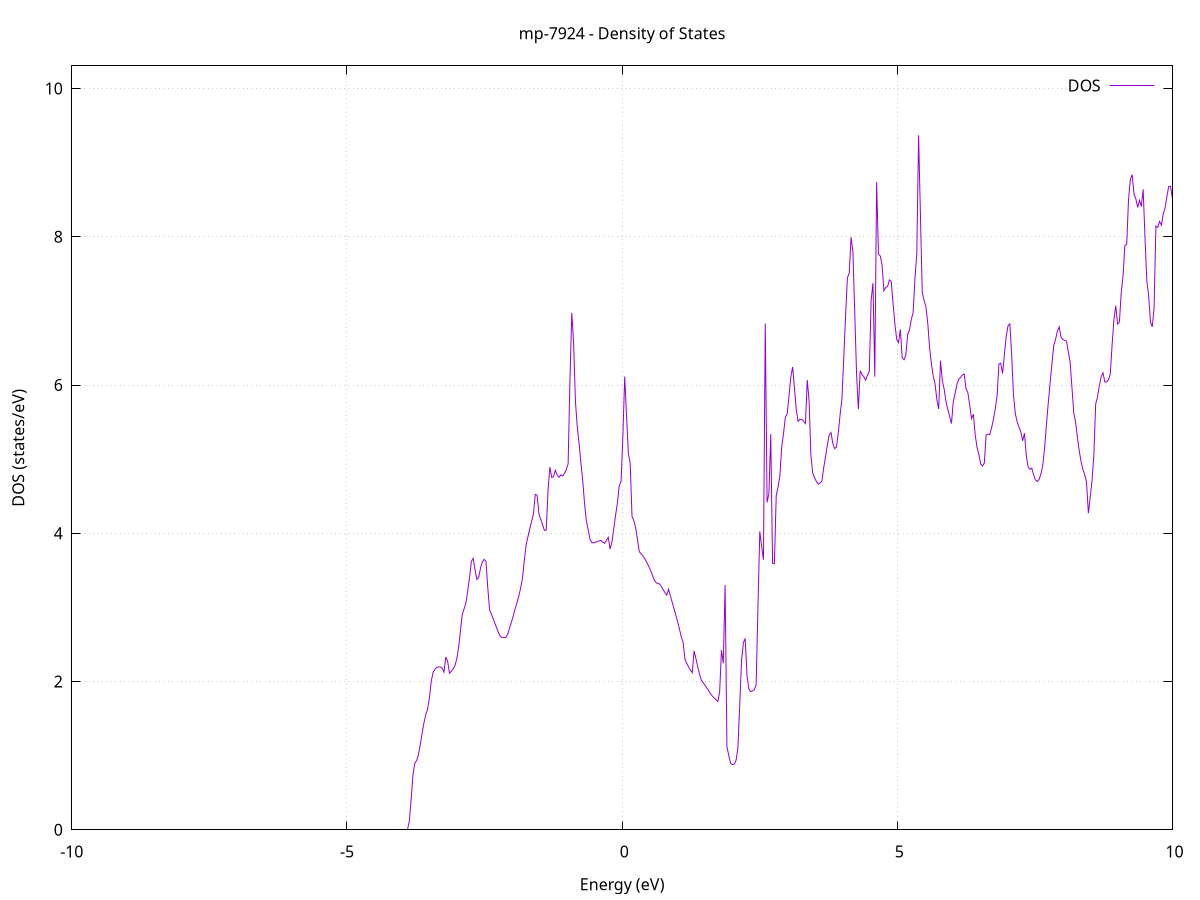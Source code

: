 set title 'mp-7924 - Density of States'
set xlabel 'Energy (eV)'
set ylabel 'DOS (states/eV)'
set grid
set xrange [-10:10]
set yrange [0:10.306]
set xzeroaxis lt -1
set terminal png size 800,600
set output 'mp-7924_dos_gnuplot.png'
plot '-' using 1:2 with lines title 'DOS'
-43.337900 0.000000
-43.304700 0.000000
-43.271600 0.000000
-43.238400 0.000000
-43.205200 0.000000
-43.172100 0.000000
-43.138900 0.000000
-43.105700 0.000000
-43.072600 0.000000
-43.039400 0.000000
-43.006200 0.000000
-42.973000 0.000000
-42.939900 0.000000
-42.906700 0.000000
-42.873500 0.000000
-42.840400 0.000000
-42.807200 0.000000
-42.774000 0.000000
-42.740900 0.000000
-42.707700 0.000000
-42.674500 0.000000
-42.641400 0.000000
-42.608200 0.000000
-42.575000 0.000000
-42.541900 0.000000
-42.508700 0.000000
-42.475500 0.000000
-42.442400 0.000000
-42.409200 0.000000
-42.376000 0.000000
-42.342800 0.000000
-42.309700 0.000000
-42.276500 0.000000
-42.243300 0.000000
-42.210200 0.000000
-42.177000 0.000000
-42.143800 0.000000
-42.110700 0.000000
-42.077500 0.000000
-42.044300 0.000000
-42.011200 0.000000
-41.978000 0.000000
-41.944800 0.000000
-41.911700 0.000000
-41.878500 0.000000
-41.845300 0.000000
-41.812100 0.000000
-41.779000 0.000000
-41.745800 0.000000
-41.712600 0.000000
-41.679500 0.000000
-41.646300 0.000000
-41.613100 0.000000
-41.580000 0.000000
-41.546800 0.000000
-41.513600 0.000000
-41.480500 0.000000
-41.447300 0.000000
-41.414100 0.000000
-41.381000 0.000000
-41.347800 0.000000
-41.314600 0.000000
-41.281500 0.000000
-41.248300 0.000000
-41.215100 0.000000
-41.181900 0.000000
-41.148800 0.000000
-41.115600 0.000000
-41.082400 0.000000
-41.049300 0.000000
-41.016100 0.000000
-40.982900 0.000000
-40.949800 0.000000
-40.916600 0.000000
-40.883400 0.000000
-40.850300 0.000000
-40.817100 0.000000
-40.783900 0.000000
-40.750800 0.000000
-40.717600 0.000000
-40.684400 0.000000
-40.651200 0.000000
-40.618100 0.000000
-40.584900 0.000000
-40.551700 0.000000
-40.518600 0.000000
-40.485400 0.000000
-40.452200 0.000000
-40.419100 0.000000
-40.385900 0.000000
-40.352700 0.000000
-40.319600 1270.639000
-40.286400 0.000000
-40.253200 0.000000
-40.220100 0.000000
-40.186900 0.000000
-40.153700 0.000000
-40.120600 0.000000
-40.087400 0.000000
-40.054200 0.000000
-40.021000 0.000000
-39.987900 0.000000
-39.954700 0.000000
-39.921500 0.000000
-39.888400 0.000000
-39.855200 0.000000
-39.822000 0.000000
-39.788900 0.000000
-39.755700 0.000000
-39.722500 0.000000
-39.689400 0.000000
-39.656200 0.000000
-39.623000 0.000000
-39.589900 0.000000
-39.556700 0.000000
-39.523500 0.000000
-39.490300 0.000000
-39.457200 0.000000
-39.424000 0.000000
-39.390800 0.000000
-39.357700 0.000000
-39.324500 0.000000
-39.291300 0.000000
-39.258200 0.000000
-39.225000 0.000000
-39.191800 0.000000
-39.158700 0.000000
-39.125500 0.000000
-39.092300 0.000000
-39.059200 0.000000
-39.026000 0.000000
-38.992800 0.000000
-38.959700 0.000000
-38.926500 0.000000
-38.893300 0.000000
-38.860100 0.000000
-38.827000 0.000000
-38.793800 0.000000
-38.760600 0.000000
-38.727500 0.000000
-38.694300 0.000000
-38.661100 0.000000
-38.628000 0.000000
-38.594800 0.000000
-38.561600 0.000000
-38.528500 0.000000
-38.495300 0.000000
-38.462100 0.000000
-38.429000 0.000000
-38.395800 0.000000
-38.362600 0.000000
-38.329400 0.000000
-38.296300 0.000000
-38.263100 0.000000
-38.229900 0.000000
-38.196800 0.000000
-38.163600 0.000000
-38.130400 0.000000
-38.097300 0.000000
-38.064100 0.000000
-38.030900 0.000000
-37.997800 0.000000
-37.964600 0.000000
-37.931400 0.000000
-37.898300 0.000000
-37.865100 0.000000
-37.831900 0.000000
-37.798800 0.000000
-37.765600 0.000000
-37.732400 0.000000
-37.699200 0.000000
-37.666100 0.000000
-37.632900 0.000000
-37.599700 0.000000
-37.566600 0.000000
-37.533400 0.000000
-37.500200 0.000000
-37.467100 0.000000
-37.433900 0.000000
-37.400700 0.000000
-37.367600 0.000000
-37.334400 0.000000
-37.301200 0.000000
-37.268100 0.000000
-37.234900 0.000000
-37.201700 0.000000
-37.168500 0.000000
-37.135400 0.000000
-37.102200 0.000000
-37.069000 0.000000
-37.035900 0.000000
-37.002700 0.000000
-36.969500 0.000000
-36.936400 0.000000
-36.903200 0.000000
-36.870000 0.000000
-36.836900 0.000000
-36.803700 0.000000
-36.770500 0.000000
-36.737400 0.000000
-36.704200 0.000000
-36.671000 0.000000
-36.637900 0.000000
-36.604700 0.000000
-36.571500 0.000000
-36.538300 0.000000
-36.505200 0.000000
-36.472000 0.000000
-36.438800 0.000000
-36.405700 0.000000
-36.372500 0.000000
-36.339300 0.000000
-36.306200 0.000000
-36.273000 0.000000
-36.239800 0.000000
-36.206700 0.000000
-36.173500 0.000000
-36.140300 0.000000
-36.107200 0.000000
-36.074000 0.000000
-36.040800 0.000000
-36.007600 0.000000
-35.974500 0.000000
-35.941300 0.000000
-35.908100 0.000000
-35.875000 0.000000
-35.841800 0.000000
-35.808600 0.000000
-35.775500 0.000000
-35.742300 0.000000
-35.709100 0.000000
-35.676000 0.000000
-35.642800 0.000000
-35.609600 0.000000
-35.576500 0.000000
-35.543300 0.000000
-35.510100 0.000000
-35.477000 0.000000
-35.443800 0.000000
-35.410600 0.000000
-35.377400 0.000000
-35.344300 0.000000
-35.311100 0.000000
-35.277900 0.000000
-35.244800 0.000000
-35.211600 0.000000
-35.178400 0.000000
-35.145300 0.000000
-35.112100 0.000000
-35.078900 0.000000
-35.045800 0.000000
-35.012600 0.000000
-34.979400 0.000000
-34.946300 0.000000
-34.913100 0.000000
-34.879900 0.000000
-34.846700 0.000000
-34.813600 0.000000
-34.780400 0.000000
-34.747200 0.000000
-34.714100 0.000000
-34.680900 0.000000
-34.647700 0.000000
-34.614600 0.000000
-34.581400 0.000000
-34.548200 0.000000
-34.515100 0.000000
-34.481900 0.000000
-34.448700 0.000000
-34.415600 0.000000
-34.382400 0.000000
-34.349200 0.000000
-34.316100 0.000000
-34.282900 0.000000
-34.249700 0.000000
-34.216500 0.000000
-34.183400 0.000000
-34.150200 0.000000
-34.117000 0.000000
-34.083900 0.000000
-34.050700 0.000000
-34.017500 0.000000
-33.984400 0.000000
-33.951200 0.000000
-33.918000 0.000000
-33.884900 0.000000
-33.851700 0.000000
-33.818500 0.000000
-33.785400 0.000000
-33.752200 0.000000
-33.719000 0.000000
-33.685800 0.000000
-33.652700 0.000000
-33.619500 0.000000
-33.586300 0.000000
-33.553200 0.000000
-33.520000 0.000000
-33.486800 0.000000
-33.453700 0.000000
-33.420500 0.000000
-33.387300 0.000000
-33.354200 0.000000
-33.321000 0.000000
-33.287800 0.000000
-33.254700 0.000000
-33.221500 0.000000
-33.188300 0.000000
-33.155200 0.000000
-33.122000 0.000000
-33.088800 0.000000
-33.055600 0.000000
-33.022500 0.000000
-32.989300 0.000000
-32.956100 0.000000
-32.923000 0.000000
-32.889800 0.000000
-32.856600 0.000000
-32.823500 0.000000
-32.790300 0.000000
-32.757100 0.000000
-32.724000 0.000000
-32.690800 0.000000
-32.657600 0.000000
-32.624500 0.000000
-32.591300 0.000000
-32.558100 0.000000
-32.524900 0.000000
-32.491800 0.000000
-32.458600 0.000000
-32.425400 0.000000
-32.392300 0.000000
-32.359100 0.000000
-32.325900 0.000000
-32.292800 0.000000
-32.259600 0.000000
-32.226400 0.000000
-32.193300 0.000000
-32.160100 0.000000
-32.126900 0.000000
-32.093800 0.000000
-32.060600 0.000000
-32.027400 0.000000
-31.994300 0.000000
-31.961100 0.000000
-31.927900 0.000000
-31.894700 0.000000
-31.861600 0.000000
-31.828400 0.000000
-31.795200 0.000000
-31.762100 0.000000
-31.728900 0.000000
-31.695700 0.000000
-31.662600 0.000000
-31.629400 0.000000
-31.596200 0.000000
-31.563100 0.000000
-31.529900 0.000000
-31.496700 0.000000
-31.463600 0.000000
-31.430400 0.000000
-31.397200 0.000000
-31.364000 0.000000
-31.330900 0.000000
-31.297700 0.000000
-31.264500 0.000000
-31.231400 0.000000
-31.198200 0.000000
-31.165000 0.000000
-31.131900 0.000000
-31.098700 0.000000
-31.065500 0.000000
-31.032400 0.000000
-30.999200 0.000000
-30.966000 0.000000
-30.932900 0.000000
-30.899700 0.000000
-30.866500 0.000000
-30.833400 0.000000
-30.800200 0.000000
-30.767000 0.000000
-30.733800 0.000000
-30.700700 0.000000
-30.667500 0.000000
-30.634300 0.000000
-30.601200 0.000000
-30.568000 0.000000
-30.534800 0.000000
-30.501700 0.000000
-30.468500 0.000000
-30.435300 0.000000
-30.402200 0.000000
-30.369000 0.000000
-30.335800 0.000000
-30.302700 0.000000
-30.269500 0.000000
-30.236300 0.000000
-30.203100 0.000000
-30.170000 0.000000
-30.136800 0.000000
-30.103600 0.000000
-30.070500 0.000000
-30.037300 0.000000
-30.004100 0.000000
-29.971000 0.000000
-29.937800 0.000000
-29.904600 0.000000
-29.871500 0.000000
-29.838300 0.000000
-29.805100 0.000000
-29.772000 0.000000
-29.738800 0.000000
-29.705600 0.000000
-29.672500 0.000000
-29.639300 0.000000
-29.606100 0.000000
-29.572900 0.000000
-29.539800 0.000000
-29.506600 0.000000
-29.473400 0.000000
-29.440300 0.000000
-29.407100 0.000000
-29.373900 0.000000
-29.340800 0.000000
-29.307600 0.000000
-29.274400 0.000000
-29.241300 0.000000
-29.208100 0.000000
-29.174900 0.000000
-29.141800 0.000000
-29.108600 0.000000
-29.075400 0.000000
-29.042200 0.000000
-29.009100 0.000000
-28.975900 0.000000
-28.942700 0.000000
-28.909600 0.000000
-28.876400 0.000000
-28.843200 0.000000
-28.810100 0.000000
-28.776900 0.000000
-28.743700 0.000000
-28.710600 0.000000
-28.677400 0.000000
-28.644200 0.000000
-28.611100 0.000000
-28.577900 0.000000
-28.544700 0.000000
-28.511600 0.000000
-28.478400 0.000000
-28.445200 0.000000
-28.412000 0.000000
-28.378900 0.000000
-28.345700 0.000000
-28.312500 0.000000
-28.279400 0.000000
-28.246200 0.000000
-28.213000 0.000000
-28.179900 0.000000
-28.146700 0.000000
-28.113500 0.000000
-28.080400 0.000000
-28.047200 0.000000
-28.014000 0.000000
-27.980900 0.000000
-27.947700 0.000000
-27.914500 0.000000
-27.881300 0.000000
-27.848200 0.000000
-27.815000 0.000000
-27.781800 0.000000
-27.748700 0.000000
-27.715500 0.000000
-27.682300 0.000000
-27.649200 0.000000
-27.616000 0.000000
-27.582800 0.000000
-27.549700 0.000000
-27.516500 0.000000
-27.483300 0.000000
-27.450200 0.000000
-27.417000 0.000000
-27.383800 0.000000
-27.350700 0.000000
-27.317500 0.000000
-27.284300 0.000000
-27.251100 0.000000
-27.218000 0.000000
-27.184800 0.000000
-27.151600 0.000000
-27.118500 0.000000
-27.085300 0.000000
-27.052100 0.000000
-27.019000 0.000000
-26.985800 0.000000
-26.952600 0.000000
-26.919500 0.000000
-26.886300 0.000000
-26.853100 0.000000
-26.820000 0.000000
-26.786800 0.000000
-26.753600 0.000000
-26.720400 0.000000
-26.687300 0.000000
-26.654100 0.000000
-26.620900 0.000000
-26.587800 0.000000
-26.554600 0.000000
-26.521400 0.000000
-26.488300 0.000000
-26.455100 0.000000
-26.421900 0.000000
-26.388800 0.000000
-26.355600 0.000000
-26.322400 0.000000
-26.289300 0.000000
-26.256100 0.000000
-26.222900 0.000000
-26.189800 0.000000
-26.156600 0.000000
-26.123400 0.000000
-26.090200 0.000000
-26.057100 0.000000
-26.023900 0.000000
-25.990700 0.000000
-25.957600 0.000000
-25.924400 0.000000
-25.891200 0.000000
-25.858100 0.000000
-25.824900 0.000000
-25.791700 0.000000
-25.758600 0.000000
-25.725400 0.000000
-25.692200 0.000000
-25.659100 0.000000
-25.625900 0.000000
-25.592700 0.000000
-25.559500 0.000000
-25.526400 0.000000
-25.493200 0.000000
-25.460000 0.000000
-25.426900 0.000000
-25.393700 0.000000
-25.360500 0.000000
-25.327400 0.000000
-25.294200 0.000000
-25.261000 0.000000
-25.227900 0.000000
-25.194700 0.000000
-25.161500 0.000000
-25.128400 0.000000
-25.095200 0.000000
-25.062000 0.000000
-25.028900 0.000000
-24.995700 0.000000
-24.962500 0.000000
-24.929300 0.000000
-24.896200 0.000000
-24.863000 0.000000
-24.829800 0.000000
-24.796700 0.000000
-24.763500 0.000000
-24.730300 0.000000
-24.697200 0.000000
-24.664000 0.000000
-24.630800 0.000000
-24.597700 0.000000
-24.564500 0.000000
-24.531300 0.000000
-24.498200 0.000000
-24.465000 0.000000
-24.431800 0.000000
-24.398600 0.000000
-24.365500 0.000000
-24.332300 0.000000
-24.299100 0.000000
-24.266000 0.000000
-24.232800 0.000000
-24.199600 0.000000
-24.166500 0.000000
-24.133300 0.000000
-24.100100 0.000000
-24.067000 0.000000
-24.033800 0.000000
-24.000600 0.000000
-23.967500 0.000000
-23.934300 0.000000
-23.901100 0.000000
-23.868000 0.000000
-23.834800 0.000000
-23.801600 0.000000
-23.768400 0.000000
-23.735300 0.000000
-23.702100 0.000000
-23.668900 0.000000
-23.635800 0.000000
-23.602600 0.000000
-23.569400 0.000000
-23.536300 0.000000
-23.503100 0.000000
-23.469900 0.000000
-23.436800 0.000000
-23.403600 0.000000
-23.370400 0.000000
-23.337300 0.000000
-23.304100 0.000000
-23.270900 0.000000
-23.237700 0.000000
-23.204600 0.000000
-23.171400 0.000000
-23.138200 0.000000
-23.105100 0.000000
-23.071900 0.000000
-23.038700 0.000000
-23.005600 0.000000
-22.972400 0.000000
-22.939200 0.000000
-22.906100 0.000000
-22.872900 0.000000
-22.839700 0.000000
-22.806600 0.000000
-22.773400 0.000000
-22.740200 0.000000
-22.707100 0.000000
-22.673900 0.000000
-22.640700 0.000000
-22.607500 0.000000
-22.574400 0.000000
-22.541200 0.000000
-22.508000 0.000000
-22.474900 0.000000
-22.441700 0.000000
-22.408500 0.000000
-22.375400 0.000000
-22.342200 0.000000
-22.309000 0.000000
-22.275900 0.000000
-22.242700 0.000000
-22.209500 0.000000
-22.176400 0.000000
-22.143200 0.000000
-22.110000 0.000000
-22.076800 0.000000
-22.043700 0.000000
-22.010500 0.000000
-21.977300 0.000000
-21.944200 0.000000
-21.911000 0.000000
-21.877800 0.000000
-21.844700 0.000000
-21.811500 0.000000
-21.778300 0.000000
-21.745200 0.000000
-21.712000 0.000000
-21.678800 0.000000
-21.645700 0.000000
-21.612500 0.000000
-21.579300 0.000000
-21.546200 0.000000
-21.513000 0.000000
-21.479800 0.000000
-21.446600 0.000000
-21.413500 0.000000
-21.380300 0.000000
-21.347100 0.000000
-21.314000 0.000000
-21.280800 0.000000
-21.247600 0.000000
-21.214500 0.000000
-21.181300 0.000000
-21.148100 0.000000
-21.115000 0.000000
-21.081800 0.000000
-21.048600 0.000000
-21.015500 0.000000
-20.982300 0.000000
-20.949100 0.000000
-20.915900 0.000000
-20.882800 0.000000
-20.849600 0.000000
-20.816400 0.000000
-20.783300 0.000000
-20.750100 0.000000
-20.716900 0.000000
-20.683800 0.000000
-20.650600 0.000000
-20.617400 0.000000
-20.584300 0.000000
-20.551100 0.000000
-20.517900 0.000000
-20.484800 0.000000
-20.451600 0.000000
-20.418400 0.000000
-20.385200 0.000000
-20.352100 0.000000
-20.318900 0.000000
-20.285700 0.000000
-20.252600 0.000000
-20.219400 0.000000
-20.186200 0.000000
-20.153100 0.000000
-20.119900 0.000000
-20.086700 0.000000
-20.053600 0.000000
-20.020400 0.000000
-19.987200 0.000000
-19.954100 0.000000
-19.920900 0.000000
-19.887700 0.000000
-19.854600 0.000000
-19.821400 0.000000
-19.788200 0.000000
-19.755000 0.000000
-19.721900 0.000000
-19.688700 0.000000
-19.655500 0.000000
-19.622400 0.000000
-19.589200 0.000000
-19.556000 0.000000
-19.522900 0.000000
-19.489700 0.000000
-19.456500 0.000000
-19.423400 0.000000
-19.390200 0.000000
-19.357000 0.000000
-19.323900 0.000000
-19.290700 0.000000
-19.257500 0.000000
-19.224300 0.000000
-19.191200 0.000000
-19.158000 0.000000
-19.124800 0.000000
-19.091700 0.000000
-19.058500 0.000000
-19.025300 0.000000
-18.992200 0.000000
-18.959000 0.000000
-18.925800 0.000000
-18.892700 0.000000
-18.859500 0.000000
-18.826300 0.000000
-18.793200 0.000000
-18.760000 0.000000
-18.726800 0.000000
-18.693700 0.000000
-18.660500 0.000000
-18.627300 0.000000
-18.594100 0.000000
-18.561000 0.000000
-18.527800 0.000000
-18.494600 0.000000
-18.461500 0.000000
-18.428300 0.000000
-18.395100 0.000000
-18.362000 0.000000
-18.328800 0.000000
-18.295600 0.000000
-18.262500 0.000000
-18.229300 0.000000
-18.196100 0.000000
-18.163000 0.000000
-18.129800 0.000000
-18.096600 0.000000
-18.063400 0.000000
-18.030300 0.000000
-17.997100 0.000000
-17.963900 0.000000
-17.930800 0.000000
-17.897600 0.000000
-17.864400 0.000000
-17.831300 0.000000
-17.798100 0.000000
-17.764900 0.000000
-17.731800 0.000000
-17.698600 0.000000
-17.665400 0.000000
-17.632300 0.000000
-17.599100 0.000000
-17.565900 0.000000
-17.532800 0.000000
-17.499600 0.000000
-17.466400 0.000000
-17.433200 0.000000
-17.400100 0.000000
-17.366900 0.000000
-17.333700 0.000000
-17.300600 0.000000
-17.267400 0.000000
-17.234200 0.000000
-17.201100 0.000000
-17.167900 0.000000
-17.134700 0.000000
-17.101600 0.000000
-17.068400 0.000000
-17.035200 0.000000
-17.002100 0.000000
-16.968900 0.000000
-16.935700 0.000000
-16.902500 0.000000
-16.869400 0.000000
-16.836200 0.000000
-16.803000 0.000000
-16.769900 0.000000
-16.736700 0.000000
-16.703500 0.000000
-16.670400 0.000000
-16.637200 0.000000
-16.604000 0.000000
-16.570900 0.000000
-16.537700 0.000000
-16.504500 0.000000
-16.471400 0.000000
-16.438200 0.000000
-16.405000 0.000000
-16.371900 0.000000
-16.338700 0.000000
-16.305500 0.000000
-16.272300 0.000000
-16.239200 0.000000
-16.206000 0.000000
-16.172800 0.000000
-16.139700 0.000000
-16.106500 0.000000
-16.073300 0.000000
-16.040200 0.000000
-16.007000 0.000000
-15.973800 0.000000
-15.940700 0.000000
-15.907500 0.000000
-15.874300 0.000000
-15.841200 0.000000
-15.808000 0.000000
-15.774800 0.000000
-15.741600 0.000000
-15.708500 0.000000
-15.675300 0.000000
-15.642100 0.000000
-15.609000 0.000000
-15.575800 0.000000
-15.542600 0.000000
-15.509500 0.000000
-15.476300 0.000000
-15.443100 0.000000
-15.410000 0.000000
-15.376800 0.000000
-15.343600 0.000000
-15.310500 0.000000
-15.277300 0.000000
-15.244100 0.000000
-15.211000 0.000000
-15.177800 0.000000
-15.144600 0.000000
-15.111400 49.410400
-15.078300 35.044800
-15.045100 100.503600
-15.011900 124.762900
-14.978800 175.157000
-14.945600 291.191300
-14.912400 580.457900
-14.879300 524.535200
-14.846100 512.054500
-14.812900 334.010500
-14.779800 106.475800
-14.746600 102.067000
-14.713400 40.093900
-14.680300 0.000000
-14.647100 0.000000
-14.613900 0.000000
-14.580700 0.000000
-14.547600 0.000000
-14.514400 0.000000
-14.481200 0.000000
-14.448100 0.000000
-14.414900 0.000000
-14.381700 0.000000
-14.348600 0.000000
-14.315400 0.000000
-14.282200 0.000000
-14.249100 0.000000
-14.215900 0.000000
-14.182700 0.000000
-14.149600 0.000000
-14.116400 0.000000
-14.083200 0.000000
-14.050100 0.000000
-14.016900 0.000000
-13.983700 0.000000
-13.950500 0.000000
-13.917400 0.000000
-13.884200 0.000000
-13.851000 0.000000
-13.817900 0.000000
-13.784700 0.000000
-13.751500 0.000000
-13.718400 0.000000
-13.685200 0.000000
-13.652000 0.000000
-13.618900 0.000000
-13.585700 0.000000
-13.552500 0.000000
-13.519400 0.000000
-13.486200 0.000000
-13.453000 0.000000
-13.419800 0.000000
-13.386700 0.000000
-13.353500 0.000000
-13.320300 0.000000
-13.287200 0.000000
-13.254000 0.000000
-13.220800 0.000000
-13.187700 0.000000
-13.154500 0.000000
-13.121300 0.000000
-13.088200 0.000000
-13.055000 0.000000
-13.021800 0.000000
-12.988700 0.000000
-12.955500 0.000000
-12.922300 0.000000
-12.889200 0.000000
-12.856000 0.000000
-12.822800 0.000000
-12.789600 0.000000
-12.756500 0.000000
-12.723300 0.000000
-12.690100 0.000000
-12.657000 0.000000
-12.623800 0.000000
-12.590600 0.000000
-12.557500 0.000000
-12.524300 0.000000
-12.491100 0.000000
-12.458000 0.000000
-12.424800 0.000000
-12.391600 0.000000
-12.358500 0.000000
-12.325300 0.000000
-12.292100 0.000000
-12.258900 0.000000
-12.225800 0.000000
-12.192600 0.000000
-12.159400 0.000000
-12.126300 0.000000
-12.093100 0.000000
-12.059900 0.000000
-12.026800 0.000000
-11.993600 0.000000
-11.960400 0.000000
-11.927300 0.000000
-11.894100 0.000000
-11.860900 0.000000
-11.827800 0.000000
-11.794600 0.000000
-11.761400 0.000000
-11.728300 0.000000
-11.695100 0.000000
-11.661900 0.000000
-11.628700 0.000000
-11.595600 0.000000
-11.562400 0.000000
-11.529200 0.000000
-11.496100 0.000000
-11.462900 0.000000
-11.429700 0.000000
-11.396600 0.000000
-11.363400 0.000000
-11.330200 0.000000
-11.297100 0.000000
-11.263900 0.000000
-11.230700 0.000000
-11.197600 0.000000
-11.164400 0.000000
-11.131200 0.000000
-11.098000 0.000000
-11.064900 0.000000
-11.031700 0.000000
-10.998500 0.000000
-10.965400 0.000000
-10.932200 0.000000
-10.899000 0.000000
-10.865900 0.000000
-10.832700 0.000000
-10.799500 0.000000
-10.766400 0.000000
-10.733200 0.000000
-10.700000 0.000000
-10.666900 0.000000
-10.633700 0.000000
-10.600500 0.000000
-10.567400 0.000000
-10.534200 0.000000
-10.501000 0.000000
-10.467800 0.000000
-10.434700 0.000000
-10.401500 0.000000
-10.368300 0.000000
-10.335200 0.000000
-10.302000 0.000000
-10.268800 0.000000
-10.235700 0.000000
-10.202500 0.000000
-10.169300 0.000000
-10.136200 0.000000
-10.103000 0.000000
-10.069800 0.000000
-10.036700 0.000000
-10.003500 0.000000
-9.970300 0.000000
-9.937100 0.000000
-9.904000 0.000000
-9.870800 0.000000
-9.837600 0.000000
-9.804500 0.000000
-9.771300 0.000000
-9.738100 0.000000
-9.705000 0.000000
-9.671800 0.000000
-9.638600 0.000000
-9.605500 0.000000
-9.572300 0.000000
-9.539100 0.000000
-9.506000 0.000000
-9.472800 0.000000
-9.439600 0.000000
-9.406500 0.000000
-9.373300 0.000000
-9.340100 0.000000
-9.306900 0.000000
-9.273800 0.000000
-9.240600 0.000000
-9.207400 0.000000
-9.174300 0.000000
-9.141100 0.000000
-9.107900 0.000000
-9.074800 0.000000
-9.041600 0.000000
-9.008400 0.000000
-8.975300 0.000000
-8.942100 0.000000
-8.908900 0.000000
-8.875800 0.000000
-8.842600 0.000000
-8.809400 0.000000
-8.776200 0.000000
-8.743100 0.000000
-8.709900 0.000000
-8.676700 0.000000
-8.643600 0.000000
-8.610400 0.000000
-8.577200 0.000000
-8.544100 0.000000
-8.510900 0.000000
-8.477700 0.000000
-8.444600 0.000000
-8.411400 0.000000
-8.378200 0.000000
-8.345100 0.000000
-8.311900 0.000000
-8.278700 0.000000
-8.245600 0.000000
-8.212400 0.000000
-8.179200 0.000000
-8.146000 0.000000
-8.112900 0.000000
-8.079700 0.000000
-8.046500 0.000000
-8.013400 0.000000
-7.980200 0.000000
-7.947000 0.000000
-7.913900 0.000000
-7.880700 0.000000
-7.847500 0.000000
-7.814400 0.000000
-7.781200 0.000000
-7.748000 0.000000
-7.714900 0.000000
-7.681700 0.000000
-7.648500 0.000000
-7.615300 0.000000
-7.582200 0.000000
-7.549000 0.000000
-7.515800 0.000000
-7.482700 0.000000
-7.449500 0.000000
-7.416300 0.000000
-7.383200 0.000000
-7.350000 0.000000
-7.316800 0.000000
-7.283700 0.000000
-7.250500 0.000000
-7.217300 0.000000
-7.184200 0.000000
-7.151000 0.000000
-7.117800 0.000000
-7.084700 0.000000
-7.051500 0.000000
-7.018300 0.000000
-6.985100 0.000000
-6.952000 0.000000
-6.918800 0.000000
-6.885600 0.000000
-6.852500 0.000000
-6.819300 0.000000
-6.786100 0.000000
-6.753000 0.000000
-6.719800 0.000000
-6.686600 0.000000
-6.653500 0.000000
-6.620300 0.000000
-6.587100 0.000000
-6.554000 0.000000
-6.520800 0.000000
-6.487600 0.000000
-6.454400 0.000000
-6.421300 0.000000
-6.388100 0.000000
-6.354900 0.000000
-6.321800 0.000000
-6.288600 0.000000
-6.255400 0.000000
-6.222300 0.000000
-6.189100 0.000000
-6.155900 0.000000
-6.122800 0.000000
-6.089600 0.000000
-6.056400 0.000000
-6.023300 0.000000
-5.990100 0.000000
-5.956900 0.000000
-5.923800 0.000000
-5.890600 0.000000
-5.857400 0.000000
-5.824200 0.000000
-5.791100 0.000000
-5.757900 0.000000
-5.724700 0.000000
-5.691600 0.000000
-5.658400 0.000000
-5.625200 0.000000
-5.592100 0.000000
-5.558900 0.000000
-5.525700 0.000000
-5.492600 0.000000
-5.459400 0.000000
-5.426200 0.000000
-5.393100 0.000000
-5.359900 0.000000
-5.326700 0.000000
-5.293500 0.000000
-5.260400 0.000000
-5.227200 0.000000
-5.194000 0.000000
-5.160900 0.000000
-5.127700 0.000000
-5.094500 0.000000
-5.061400 0.000000
-5.028200 0.000000
-4.995000 0.000000
-4.961900 0.000000
-4.928700 0.000000
-4.895500 0.000000
-4.862400 0.000000
-4.829200 0.000000
-4.796000 0.000000
-4.762900 0.000000
-4.729700 0.000000
-4.696500 0.000000
-4.663300 0.000000
-4.630200 0.000000
-4.597000 0.000000
-4.563800 0.000000
-4.530700 0.000000
-4.497500 0.000000
-4.464300 0.000000
-4.431200 0.000000
-4.398000 0.000000
-4.364800 0.000000
-4.331700 0.000000
-4.298500 0.000000
-4.265300 0.000000
-4.232200 0.000000
-4.199000 0.000000
-4.165800 0.000000
-4.132600 0.000000
-4.099500 0.000000
-4.066300 0.000000
-4.033100 0.000000
-4.000000 0.000000
-3.966800 0.000000
-3.933600 0.000000
-3.900500 0.001200
-3.867300 0.113500
-3.834100 0.407700
-3.801000 0.740500
-3.767800 0.900200
-3.734600 0.933900
-3.701500 1.011600
-3.668300 1.147400
-3.635100 1.298900
-3.602000 1.440000
-3.568800 1.553500
-3.535600 1.625900
-3.502400 1.778000
-3.469300 2.001200
-3.436100 2.121300
-3.402900 2.163900
-3.369800 2.188800
-3.336600 2.197700
-3.303400 2.196500
-3.270300 2.179900
-3.237100 2.127600
-3.203900 2.331300
-3.170800 2.273000
-3.137600 2.113300
-3.104400 2.137400
-3.071300 2.170000
-3.038100 2.213300
-3.004900 2.306900
-2.971700 2.455500
-2.938600 2.684100
-2.905400 2.905800
-2.872200 2.979600
-2.839100 3.059800
-2.805900 3.224800
-2.772700 3.401700
-2.739600 3.620800
-2.706400 3.662600
-2.673200 3.510800
-2.640100 3.376600
-2.606900 3.403500
-2.573700 3.529300
-2.540600 3.614300
-2.507400 3.648500
-2.474200 3.621400
-2.441100 3.259000
-2.407900 2.963300
-2.374700 2.908400
-2.341500 2.844200
-2.308400 2.776500
-2.275200 2.713400
-2.242000 2.646800
-2.208900 2.605600
-2.175700 2.594200
-2.142500 2.590900
-2.109400 2.596200
-2.076200 2.646800
-2.043000 2.728200
-2.009900 2.806700
-1.976700 2.891700
-1.943500 2.984600
-1.910400 3.063000
-1.877200 3.153600
-1.844000 3.262500
-1.810800 3.393800
-1.777700 3.632200
-1.744500 3.844300
-1.711300 3.955900
-1.678200 4.060400
-1.645000 4.162000
-1.611800 4.261300
-1.578700 4.524900
-1.545500 4.515400
-1.512300 4.264600
-1.479200 4.188700
-1.446000 4.115200
-1.412800 4.039400
-1.379700 4.042000
-1.346500 4.581700
-1.313300 4.893300
-1.280200 4.753700
-1.247000 4.762500
-1.213800 4.850000
-1.180600 4.786900
-1.147500 4.755400
-1.114300 4.788800
-1.081100 4.774100
-1.048000 4.807500
-1.014800 4.858500
-0.981600 4.937500
-0.948500 6.059100
-0.915300 6.973100
-0.882100 6.574000
-0.849000 5.783800
-0.815800 5.436400
-0.782600 5.212600
-0.749500 4.951200
-0.716300 4.714900
-0.683100 4.401700
-0.649900 4.167800
-0.616800 4.046200
-0.583600 3.919000
-0.550400 3.873000
-0.517300 3.871400
-0.484100 3.879700
-0.450900 3.888700
-0.417800 3.896000
-0.384600 3.904400
-0.351400 3.880100
-0.318300 3.864000
-0.285100 3.905400
-0.251900 3.945200
-0.218800 3.787200
-0.185600 3.880800
-0.152400 4.063100
-0.119300 4.241000
-0.086100 4.412700
-0.052900 4.638500
-0.019700 4.698300
0.013400 5.310400
0.046600 6.114300
0.079800 5.581900
0.112900 5.077300
0.146100 4.947000
0.179300 4.228300
0.212400 4.170100
0.245600 4.076900
0.278800 3.911700
0.311900 3.751700
0.345100 3.723100
0.378300 3.694300
0.411400 3.657300
0.444600 3.613400
0.477800 3.563400
0.511000 3.507500
0.544100 3.448100
0.577300 3.379200
0.610500 3.340800
0.643600 3.318700
0.676800 3.318800
0.710000 3.283900
0.743100 3.242700
0.776300 3.202300
0.809500 3.166300
0.842600 3.244200
0.875800 3.156200
0.909000 3.070300
0.942100 2.983000
0.975300 2.896000
1.008500 2.806200
1.041600 2.707000
1.074800 2.602400
1.108000 2.526700
1.141200 2.298400
1.174300 2.245200
1.207500 2.196300
1.240700 2.151700
1.273800 2.119500
1.307000 2.413700
1.340200 2.308800
1.373300 2.199600
1.406500 2.097200
1.439700 2.016100
1.472800 1.983800
1.506000 1.949300
1.539200 1.913800
1.572300 1.876000
1.605500 1.836800
1.638700 1.803900
1.671900 1.778600
1.705000 1.754900
1.738200 1.729900
1.771400 1.852400
1.804500 2.423700
1.837700 2.246400
1.870900 3.301300
1.904000 1.120700
1.937200 1.003200
1.970400 0.899200
2.003500 0.878800
2.036700 0.885600
2.069900 0.935400
2.103000 1.097000
2.136200 1.687400
2.169400 2.283400
2.202600 2.521500
2.235700 2.581800
2.268900 2.076200
2.302100 1.899200
2.335200 1.862700
2.368400 1.873300
2.401600 1.890600
2.434700 1.956200
2.467900 3.010900
2.501100 4.025400
2.534200 3.819700
2.567400 3.643300
2.600600 6.830500
2.633700 4.417800
2.666900 4.534600
2.700100 5.337300
2.733200 3.595300
2.766400 3.589100
2.799600 4.509400
2.832800 4.624100
2.865900 4.774700
2.899100 5.163900
2.932300 5.346000
2.965400 5.566100
2.998600 5.609800
3.031800 5.853600
3.064900 6.110200
3.098100 6.243400
3.131300 5.954400
3.164400 5.664100
3.197600 5.510100
3.230800 5.538300
3.263900 5.535400
3.297100 5.512300
3.330300 5.481000
3.363500 6.068100
3.396600 5.789900
3.429800 5.049100
3.463000 4.811100
3.496100 4.747700
3.529300 4.700700
3.562500 4.663600
3.595600 4.678100
3.628800 4.702400
3.662000 4.882000
3.695100 5.031800
3.728300 5.191400
3.761500 5.323900
3.794600 5.359300
3.827800 5.213400
3.861000 5.143300
3.894100 5.162500
3.927300 5.356200
3.960500 5.598700
3.993700 5.814900
4.026800 6.370500
4.060000 6.945100
4.093200 7.447700
4.126300 7.511300
4.159500 7.994300
4.192700 7.799600
4.225800 6.996200
4.259000 6.157900
4.292200 5.676600
4.325300 6.194200
4.358500 6.143300
4.391700 6.112000
4.424800 6.065900
4.458000 6.133200
4.491200 6.183300
4.524400 7.147700
4.557500 7.376300
4.590700 6.112300
4.623900 8.738300
4.657000 7.763600
4.690200 7.741100
4.723400 7.616200
4.756500 7.272400
4.789700 7.316900
4.822900 7.328200
4.856000 7.419300
4.889200 7.397900
4.922400 7.102500
4.955500 6.825200
4.988700 6.614600
5.021900 6.572100
5.055000 6.750300
5.088200 6.370100
5.121400 6.342000
5.154600 6.403900
5.187700 6.682900
5.220900 6.741700
5.254100 6.886900
5.287200 6.975900
5.320400 7.435800
5.353600 7.770800
5.386700 9.369400
5.419900 8.288800
5.453100 7.250500
5.486200 7.140900
5.519400 7.057000
5.552600 6.840000
5.585700 6.509600
5.618900 6.290000
5.652100 6.120300
5.685300 6.018000
5.718400 5.802900
5.751600 5.677300
5.784800 6.328400
5.817900 6.056500
5.851100 5.946000
5.884300 5.776300
5.917400 5.669200
5.950600 5.578200
5.983800 5.481000
6.016900 5.779600
6.050100 5.885900
6.083300 6.008900
6.116400 6.078300
6.149600 6.104000
6.182800 6.137200
6.215900 6.148100
6.249100 5.949200
6.282300 5.896000
6.315500 5.726200
6.348600 5.547700
6.381800 5.605200
6.415000 5.326700
6.448100 5.161700
6.481300 5.064000
6.514500 4.936000
6.547600 4.909500
6.580800 4.946300
6.614000 5.327400
6.647100 5.337400
6.680300 5.332800
6.713500 5.423600
6.746600 5.542200
6.779800 5.679200
6.813000 5.856800
6.846200 6.283900
6.879300 6.294400
6.912500 6.155900
6.945700 6.410600
6.978800 6.655700
7.012000 6.800200
7.045200 6.825200
7.078300 6.397400
7.111500 5.859400
7.144700 5.611300
7.177800 5.503100
7.211000 5.432500
7.244200 5.370300
7.277300 5.248500
7.310500 5.349500
7.343700 5.043900
7.376800 4.893300
7.410000 4.862900
7.443200 4.879200
7.476400 4.788700
7.509500 4.719300
7.542700 4.698500
7.575900 4.726000
7.609000 4.800200
7.642200 4.914200
7.675400 5.144000
7.708500 5.457100
7.741700 5.750100
7.774900 6.018900
7.808000 6.277000
7.841200 6.528700
7.874400 6.614300
7.907500 6.725300
7.940700 6.785400
7.973900 6.648700
8.007100 6.615300
8.040200 6.603600
8.073400 6.593300
8.106600 6.449500
8.139700 6.310600
8.172900 5.967300
8.206100 5.624300
8.239200 5.500400
8.272400 5.293900
8.305600 5.109700
8.338700 4.967900
8.371900 4.861900
8.405100 4.789500
8.438200 4.691000
8.471400 4.270600
8.504600 4.485000
8.537700 4.710700
8.570900 5.051700
8.604100 5.744300
8.637300 5.835800
8.670400 5.993000
8.703600 6.111000
8.736800 6.165800
8.769900 6.041500
8.803100 6.043500
8.836300 6.069600
8.869400 6.149000
8.902600 6.542500
8.935800 6.883600
8.968900 7.070900
9.002100 6.822400
9.035300 6.850500
9.068400 7.246400
9.101600 7.474700
9.134800 7.883600
9.168000 7.898000
9.201100 8.502100
9.234300 8.776500
9.267500 8.838000
9.300600 8.574700
9.333800 8.513700
9.367000 8.395800
9.400100 8.492400
9.433300 8.409400
9.466500 8.641100
9.499600 8.008400
9.532800 7.412600
9.566000 7.212400
9.599100 6.853800
9.632300 6.785100
9.665500 7.040700
9.698600 8.146100
9.731800 8.127800
9.765000 8.206400
9.798200 8.156200
9.831300 8.307200
9.864500 8.387700
9.897700 8.538200
9.930800 8.679600
9.964000 8.680000
9.997200 8.528200
10.030300 7.948100
10.063500 7.318100
10.096700 7.299400
10.129800 7.428500
10.163000 7.746900
10.196200 8.331300
10.229300 8.968800
10.262500 9.282400
10.295700 8.955600
10.328900 8.597100
10.362000 8.335300
10.395200 9.436300
10.428400 9.840100
10.461500 10.216400
10.494700 10.166000
10.527900 10.188500
10.561000 9.511600
10.594200 9.321300
10.627400 9.302800
10.660500 8.426700
10.693700 7.963500
10.726900 7.740500
10.760000 7.655300
10.793200 7.639100
10.826400 7.591900
10.859500 7.693000
10.892700 9.038700
10.925900 11.296900
10.959100 12.333100
10.992200 10.524700
11.025400 9.360100
11.058600 9.290600
11.091700 9.196400
11.124900 9.342900
11.158100 9.525700
11.191200 9.704300
11.224400 9.753400
11.257600 9.584800
11.290700 9.367800
11.323900 9.126800
11.357100 8.802500
11.390200 7.949500
11.423400 7.637000
11.456600 7.476500
11.489800 7.778200
11.522900 7.912800
11.556100 8.251700
11.589300 8.544300
11.622400 8.784000
11.655600 8.794400
11.688800 8.744700
11.721900 8.663000
11.755100 8.385800
11.788300 8.256500
11.821400 8.477100
11.854600 8.672600
11.887800 9.129400
11.920900 9.345700
11.954100 9.393100
11.987300 8.983600
12.020400 8.807700
12.053600 8.703000
12.086800 8.979600
12.120000 8.634000
12.153100 8.159000
12.186300 8.046200
12.219500 7.972500
12.252600 7.938400
12.285800 8.114000
12.319000 8.252500
12.352100 7.277400
12.385300 7.548300
12.418500 8.045800
12.451600 8.757600
12.484800 9.239200
12.518000 10.065300
12.551100 10.435000
12.584300 11.131900
12.617500 11.166000
12.650700 9.840900
12.683800 9.825800
12.717000 9.693600
12.750200 9.173300
12.783300 8.668000
12.816500 8.635700
12.849700 8.860900
12.882800 8.831400
12.916000 9.413400
12.949200 10.380200
12.982300 9.558300
13.015500 8.902100
13.048700 8.224200
13.081800 8.196900
13.115000 7.998200
13.148200 7.494400
13.181300 7.240700
13.214500 7.074300
13.247700 7.155400
13.280900 7.215500
13.314000 7.436200
13.347200 7.646600
13.380400 7.887700
13.413500 8.475800
13.446700 8.959700
13.479900 8.904600
13.513000 9.104500
13.546200 8.567700
13.579400 8.709200
13.612500 8.822300
13.645700 9.294100
13.678900 10.024800
13.712000 9.601800
13.745200 9.452800
13.778400 9.256700
13.811600 8.816100
13.844700 8.168700
13.877900 9.194800
13.911100 8.945100
13.944200 8.304600
13.977400 7.288800
14.010600 7.459800
14.043700 7.860800
14.076900 8.350500
14.110100 8.714400
14.143200 10.094300
14.176400 11.590400
14.209600 11.349400
14.242700 9.891300
14.275900 8.832300
14.309100 8.761900
14.342200 8.684400
14.375400 8.615700
14.408600 8.611700
14.441800 8.567200
14.474900 8.575200
14.508100 8.626600
14.541300 10.298100
14.574400 11.418600
14.607600 11.150300
14.640800 10.792100
14.673900 10.605400
14.707100 10.254600
14.740300 9.968700
14.773400 11.046400
14.806600 9.109900
14.839800 8.727900
14.872900 9.246400
14.906100 8.972000
14.939300 8.724200
14.972500 8.365700
15.005600 8.014500
15.038800 7.697800
15.072000 7.437900
15.105100 7.218100
15.138300 7.278800
15.171500 7.515800
15.204600 7.338000
15.237800 7.370500
15.271000 7.440500
15.304100 7.472400
15.337300 7.555000
15.370500 7.503900
15.403600 7.448200
15.436800 7.332400
15.470000 7.362100
15.503100 7.978100
15.536300 7.957700
15.569500 8.412700
15.602700 8.715900
15.635800 8.906900
15.669000 9.094400
15.702200 9.365300
15.735300 9.372800
15.768500 9.306300
15.801700 9.488900
15.834800 9.752000
15.868000 10.020500
15.901200 9.935500
15.934300 9.890100
15.967500 10.252700
16.000700 10.811300
16.033800 9.853700
16.067000 9.333600
16.100200 9.215300
16.133400 9.343200
16.166500 8.986300
16.199700 8.459400
16.232900 8.566900
16.266000 8.657500
16.299200 9.447600
16.332400 10.458500
16.365500 10.805500
16.398700 11.157700
16.431900 10.943900
16.465000 10.908600
16.498200 9.784600
16.531400 8.420800
16.564500 7.637400
16.597700 8.673100
16.630900 9.381400
16.664000 10.153200
16.697200 9.219900
16.730400 7.912000
16.763600 7.458300
16.796700 7.098500
16.829900 6.778300
16.863100 6.828200
16.896200 6.051400
16.929400 7.583400
16.962600 8.816600
16.995700 9.558900
17.028900 10.922500
17.062100 9.767600
17.095200 7.622600
17.128400 7.824100
17.161600 10.018100
17.194700 9.811500
17.227900 9.133000
17.261100 7.741100
17.294300 7.890700
17.327400 7.924200
17.360600 8.780200
17.393800 10.221300
17.426900 11.872200
17.460100 11.874500
17.493300 12.003800
17.526400 10.982400
17.559600 10.051800
17.592800 9.824400
17.625900 9.749500
17.659100 9.931800
17.692300 9.563100
17.725400 9.217800
17.758600 9.179000
17.791800 8.842600
17.824900 7.595300
17.858100 7.783500
17.891300 8.110200
17.924500 8.803300
17.957600 9.530100
17.990800 9.494700
18.024000 9.647500
18.057100 9.605700
18.090300 9.401500
18.123500 9.173900
18.156600 8.928200
18.189800 10.080400
18.223000 11.961700
18.256100 12.832100
18.289300 11.250900
18.322500 9.911800
18.355600 9.638800
18.388800 9.453600
18.422000 9.881700
18.455200 9.148300
18.488300 9.056100
18.521500 9.006300
18.554700 10.135800
18.587800 10.712100
18.621000 10.311300
18.654200 9.475800
18.687300 8.396300
18.720500 7.886800
18.753700 7.603300
18.786800 7.467200
18.820000 7.360400
18.853200 6.687400
18.886300 6.089000
18.919500 5.588000
18.952700 5.131300
18.985800 4.699900
19.019000 4.291600
19.052200 3.900400
19.085400 3.509700
19.118500 3.136700
19.151700 2.820800
19.184900 2.538800
19.218000 2.335900
19.251200 2.117000
19.284400 1.959500
19.317500 1.809700
19.350700 1.681300
19.383900 1.566600
19.417000 1.451500
19.450200 1.333200
19.483400 1.206900
19.516500 1.074300
19.549700 0.934400
19.582900 0.786400
19.616100 0.632000
19.649200 0.504000
19.682400 0.385900
19.715600 0.276200
19.748700 0.191400
19.781900 0.123900
19.815100 0.078700
19.848200 0.047800
19.881400 0.027100
19.914600 0.012400
19.947700 0.003400
19.980900 0.000000
20.014100 0.000000
20.047200 0.000000
20.080400 0.000000
20.113600 0.000000
20.146700 0.000000
20.179900 0.000000
20.213100 0.000000
20.246300 0.000000
20.279400 0.000000
20.312600 0.000000
20.345800 0.000000
20.378900 0.000000
20.412100 0.000000
20.445300 0.000000
20.478400 0.000000
20.511600 0.000000
20.544800 0.000000
20.577900 0.000000
20.611100 0.000000
20.644300 0.000000
20.677400 0.000000
20.710600 0.000000
20.743800 0.000000
20.777000 0.000000
20.810100 0.000000
20.843300 0.000000
20.876500 0.000000
20.909600 0.000000
20.942800 0.000000
20.976000 0.000000
21.009100 0.000000
21.042300 0.000000
21.075500 0.000000
21.108600 0.000000
21.141800 0.000000
21.175000 0.000000
21.208100 0.000000
21.241300 0.000000
21.274500 0.000000
21.307600 0.000000
21.340800 0.000000
21.374000 0.000000
21.407200 0.000000
21.440300 0.000000
21.473500 0.000000
21.506700 0.000000
21.539800 0.000000
21.573000 0.000000
21.606200 0.000000
21.639300 0.000000
21.672500 0.000000
21.705700 0.000000
21.738800 0.000000
21.772000 0.000000
21.805200 0.000000
21.838300 0.000000
21.871500 0.000000
21.904700 0.000000
21.937900 0.000000
21.971000 0.000000
22.004200 0.000000
22.037400 0.000000
22.070500 0.000000
22.103700 0.000000
22.136900 0.000000
22.170000 0.000000
22.203200 0.000000
22.236400 0.000000
22.269500 0.000000
22.302700 0.000000
22.335900 0.000000
22.369000 0.000000
22.402200 0.000000
22.435400 0.000000
22.468500 0.000000
22.501700 0.000000
22.534900 0.000000
22.568100 0.000000
22.601200 0.000000
22.634400 0.000000
22.667600 0.000000
22.700700 0.000000
22.733900 0.000000
22.767100 0.000000
22.800200 0.000000
22.833400 0.000000
22.866600 0.000000
22.899700 0.000000
22.932900 0.000000
22.966100 0.000000
22.999200 0.000000
e
